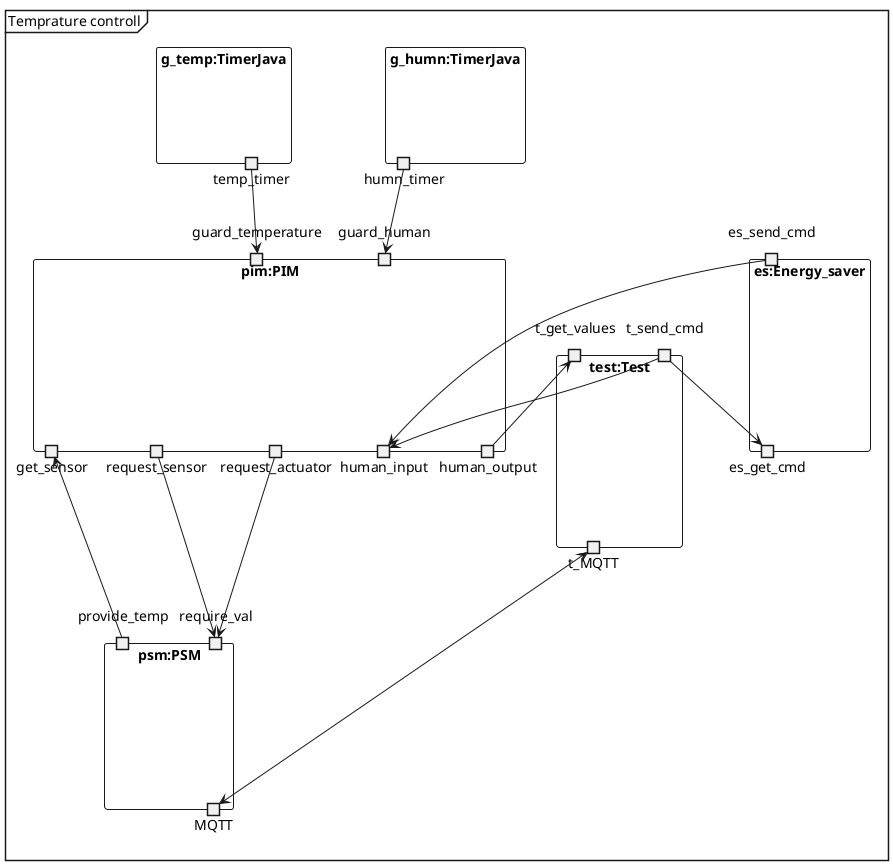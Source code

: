 @startuml Temprature controll
mainframe Temprature controll

'PIM
rectangle pim:PIM {
    'left
    portout get_sensor
    portout request_sensor
    portout request_actuator
    
    'right
    portout human_output
    portout human_input

    'guard
    portin guard_temperature
    portin guard_human
}

'PSM
rectangle psm:PSM {
    'left
    portin provide_temp
    portin require_val

    'right
    portout MQTT
}

'Energy saver
rectangle es:Energy_saver {
    portin es_send_cmd
    
    portout es_get_cmd
}

'Test thing
rectangle test:Test {
    portin t_get_values
    portin t_send_cmd

    portout t_MQTT
}

rectangle g_temp:TimerJava {
    portout temp_timer
}

rectangle g_humn:TimerJava {
    portout humn_timer
}

'Human
t_send_cmd --> human_input

t_send_cmd ---> es_get_cmd

'PIM
human_output ---> t_get_values
request_sensor ---> require_val
request_actuator ---> require_val

'PSM
provide_temp --> get_sensor

'MQTT
t_MQTT <--> MQTT

'Energy saver
es_send_cmd ---> human_input

'Guard temp
temp_timer --> guard_temperature

'Guard human
humn_timer --> guard_human

@enduml